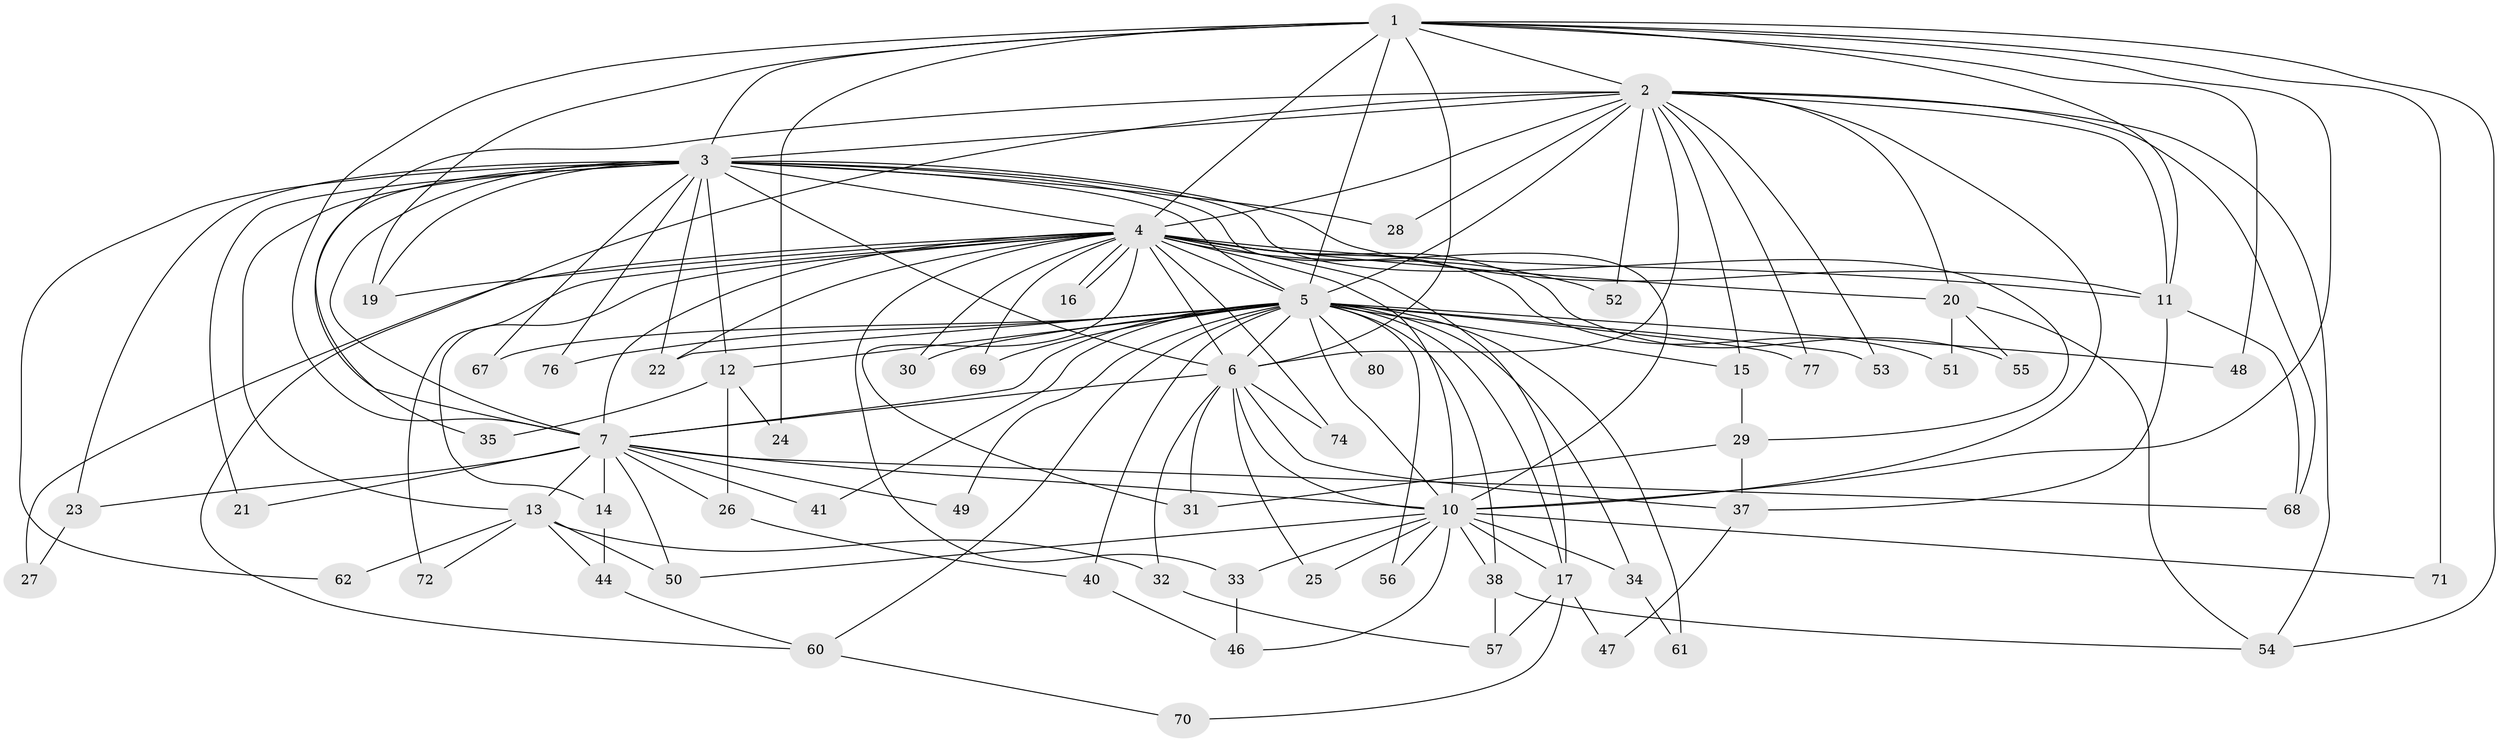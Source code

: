// Generated by graph-tools (version 1.1) at 2025/23/03/03/25 07:23:40]
// undirected, 62 vertices, 149 edges
graph export_dot {
graph [start="1"]
  node [color=gray90,style=filled];
  1 [super="+64"];
  2 [super="+83"];
  3 [super="+43"];
  4 [super="+8"];
  5 [super="+9"];
  6 [super="+82"];
  7 [super="+39"];
  10 [super="+42"];
  11 [super="+18"];
  12;
  13 [super="+58"];
  14;
  15;
  16;
  17;
  19 [super="+45"];
  20 [super="+63"];
  21;
  22 [super="+73"];
  23;
  24;
  25;
  26;
  27;
  28;
  29;
  30;
  31 [super="+36"];
  32;
  33;
  34;
  35;
  37 [super="+78"];
  38;
  40 [super="+81"];
  41;
  44;
  46;
  47;
  48;
  49;
  50 [super="+59"];
  51;
  52;
  53;
  54 [super="+79"];
  55;
  56;
  57 [super="+65"];
  60 [super="+66"];
  61;
  62;
  67;
  68 [super="+75"];
  69;
  70;
  71;
  72;
  74;
  76;
  77;
  80;
  1 -- 2;
  1 -- 3;
  1 -- 4 [weight=2];
  1 -- 5 [weight=2];
  1 -- 6 [weight=2];
  1 -- 7;
  1 -- 10;
  1 -- 24;
  1 -- 48;
  1 -- 11;
  1 -- 19;
  1 -- 54;
  1 -- 71;
  2 -- 3;
  2 -- 4 [weight=2];
  2 -- 5 [weight=2];
  2 -- 6;
  2 -- 7;
  2 -- 10;
  2 -- 11;
  2 -- 15 [weight=2];
  2 -- 20;
  2 -- 28;
  2 -- 52;
  2 -- 53;
  2 -- 54;
  2 -- 77;
  2 -- 60;
  2 -- 68;
  3 -- 4 [weight=2];
  3 -- 5 [weight=2];
  3 -- 6;
  3 -- 7;
  3 -- 10;
  3 -- 12;
  3 -- 13;
  3 -- 19;
  3 -- 21;
  3 -- 22;
  3 -- 23;
  3 -- 28;
  3 -- 29;
  3 -- 35;
  3 -- 62;
  3 -- 67;
  3 -- 76;
  3 -- 11;
  4 -- 5 [weight=4];
  4 -- 6 [weight=3];
  4 -- 7 [weight=3];
  4 -- 10 [weight=2];
  4 -- 11;
  4 -- 14;
  4 -- 16;
  4 -- 16;
  4 -- 19;
  4 -- 31;
  4 -- 33;
  4 -- 69;
  4 -- 72;
  4 -- 74;
  4 -- 17;
  4 -- 20;
  4 -- 27;
  4 -- 30;
  4 -- 51;
  4 -- 52;
  4 -- 55;
  4 -- 22;
  5 -- 6 [weight=2];
  5 -- 7 [weight=2];
  5 -- 10 [weight=2];
  5 -- 15;
  5 -- 22;
  5 -- 30;
  5 -- 41;
  5 -- 49;
  5 -- 60;
  5 -- 61;
  5 -- 77;
  5 -- 80 [weight=2];
  5 -- 67;
  5 -- 69;
  5 -- 12;
  5 -- 76;
  5 -- 17;
  5 -- 34;
  5 -- 38;
  5 -- 40;
  5 -- 48;
  5 -- 53;
  5 -- 56;
  6 -- 7;
  6 -- 10;
  6 -- 25;
  6 -- 31;
  6 -- 32;
  6 -- 37;
  6 -- 74;
  7 -- 10;
  7 -- 13 [weight=2];
  7 -- 14;
  7 -- 21;
  7 -- 23;
  7 -- 26;
  7 -- 41;
  7 -- 49;
  7 -- 50;
  7 -- 68;
  10 -- 25;
  10 -- 33;
  10 -- 34;
  10 -- 38;
  10 -- 46;
  10 -- 50;
  10 -- 56;
  10 -- 71;
  10 -- 17;
  11 -- 68;
  11 -- 37;
  12 -- 24;
  12 -- 26;
  12 -- 35;
  13 -- 32;
  13 -- 44;
  13 -- 62;
  13 -- 72;
  13 -- 50;
  14 -- 44;
  15 -- 29;
  17 -- 47;
  17 -- 57;
  17 -- 70;
  20 -- 51;
  20 -- 55;
  20 -- 54;
  23 -- 27;
  26 -- 40;
  29 -- 37;
  29 -- 31;
  32 -- 57;
  33 -- 46;
  34 -- 61;
  37 -- 47;
  38 -- 54;
  38 -- 57;
  40 -- 46;
  44 -- 60;
  60 -- 70;
}

